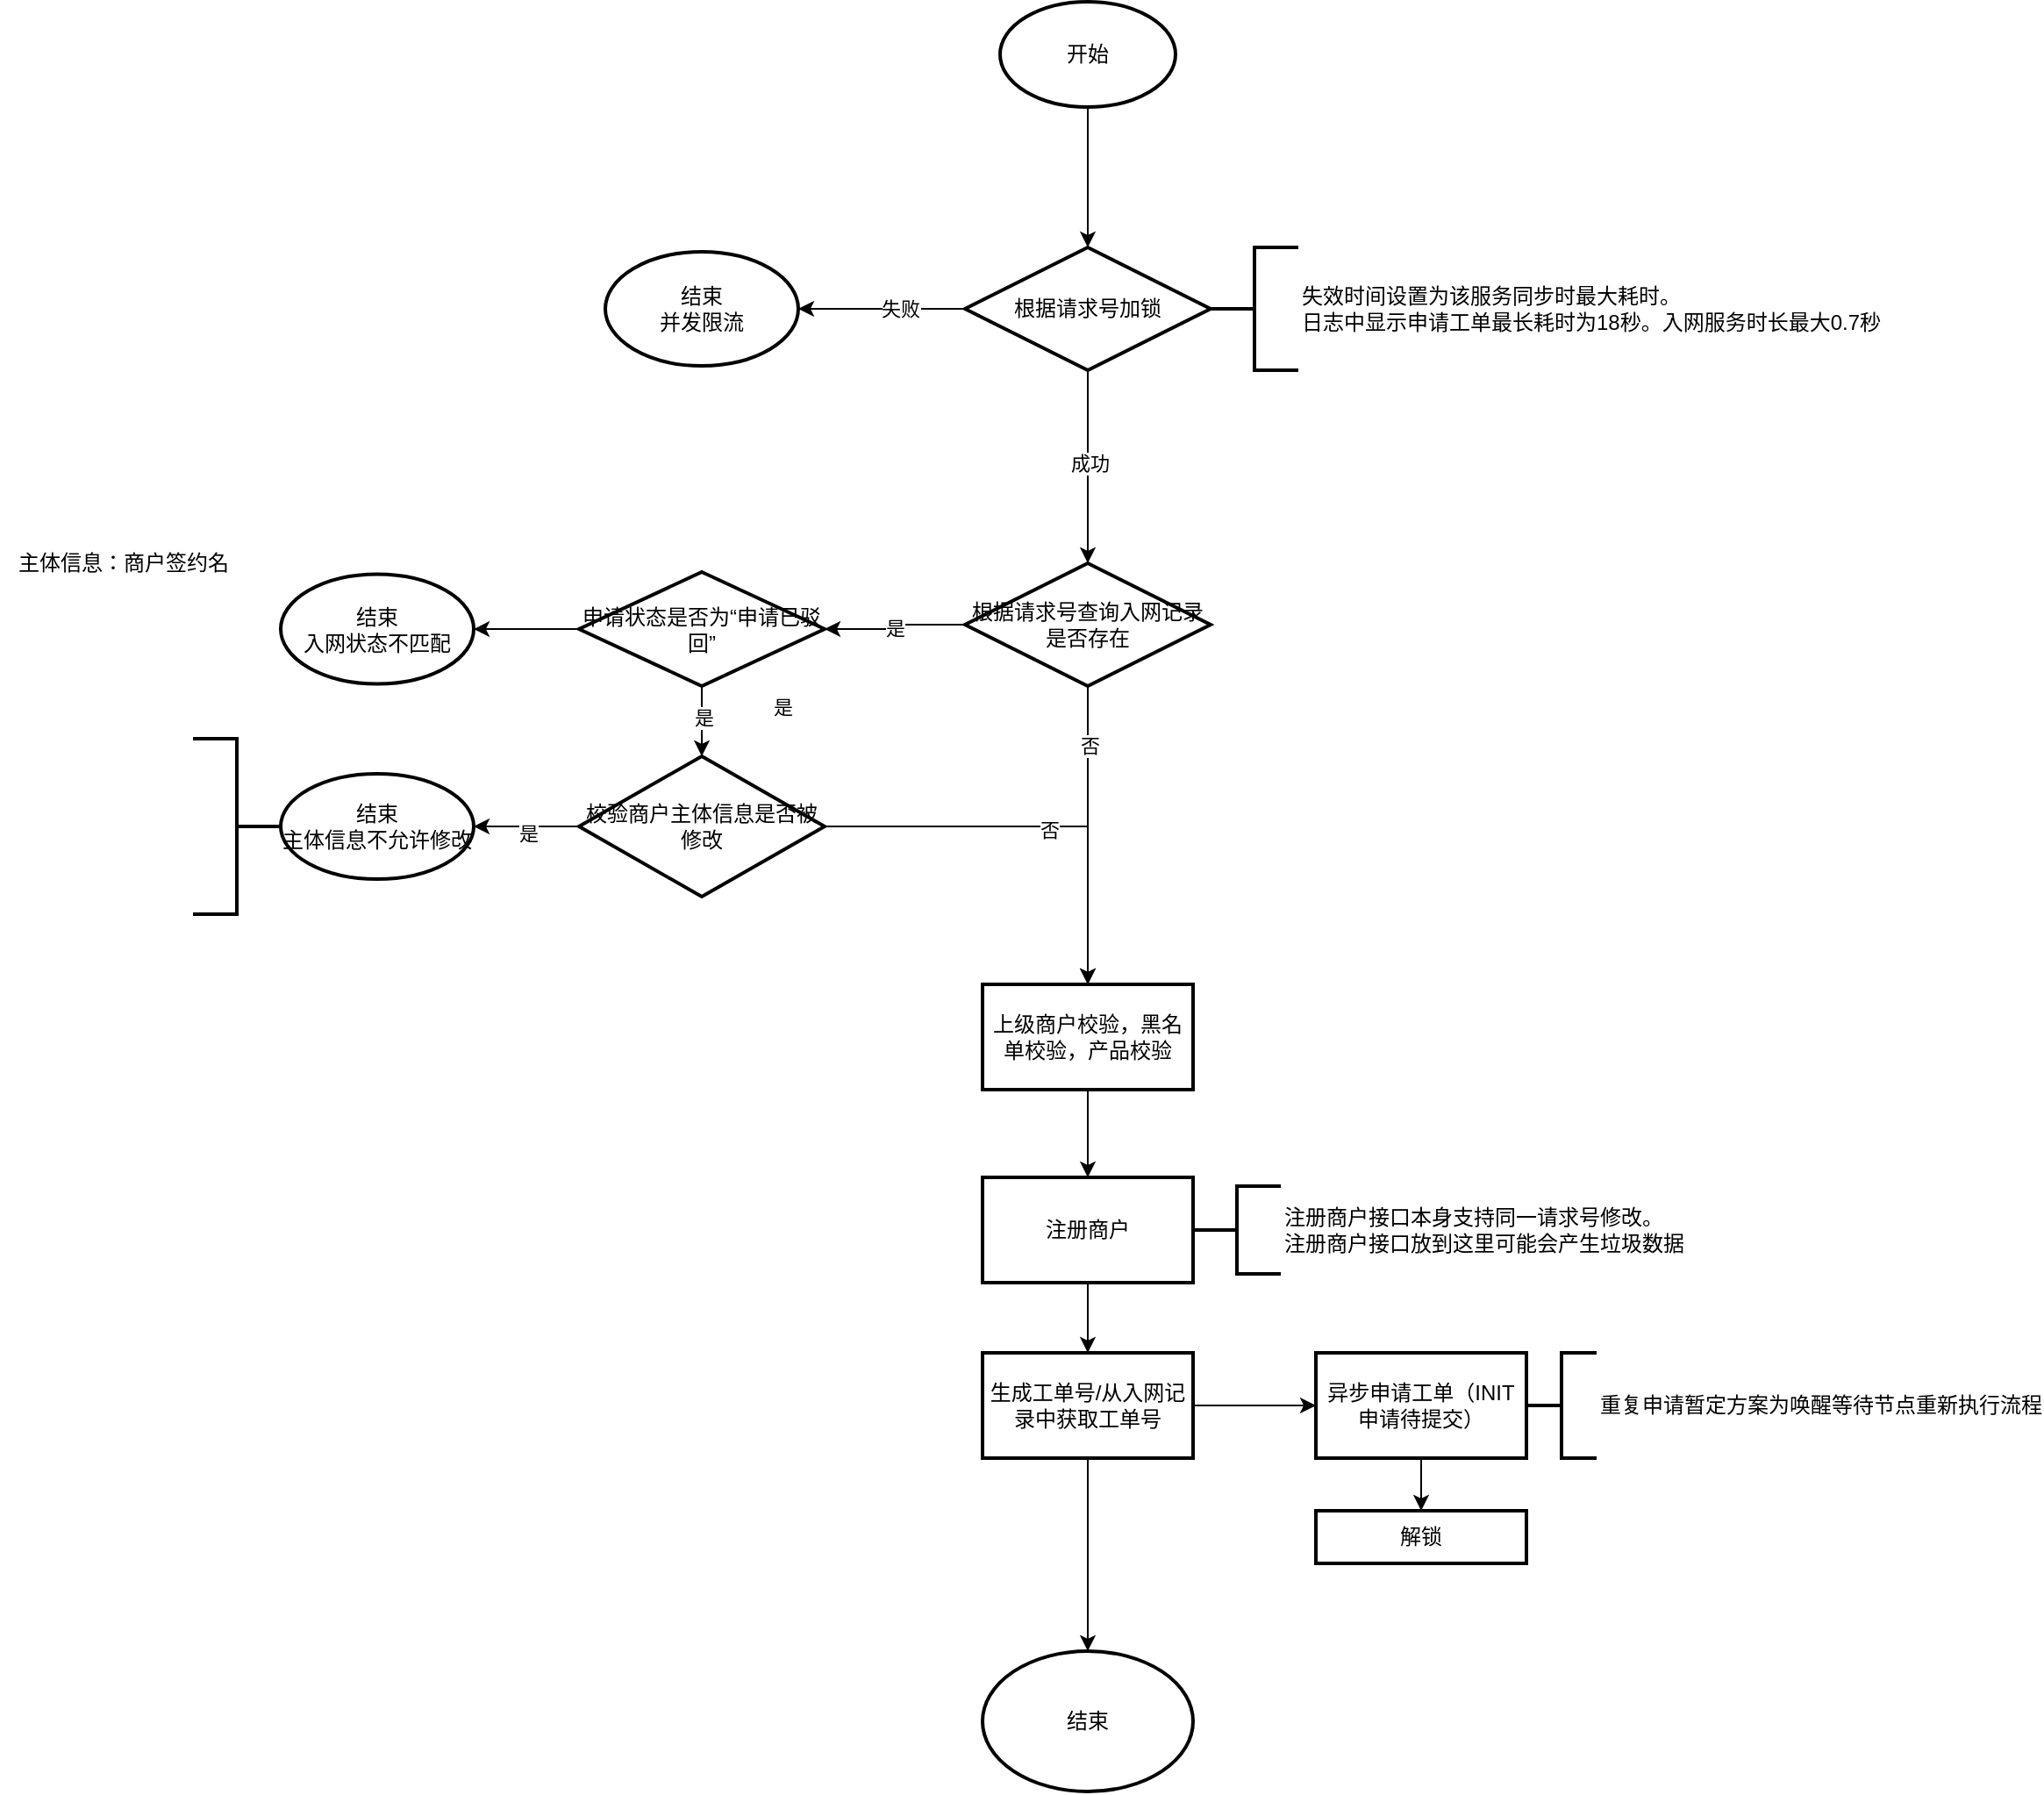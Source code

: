 <mxfile version="13.8.8" type="github">
  <diagram id="XCPZMHj8SuXuo62oUey4" name="亿企通迁移">
    <mxGraphModel dx="1634" dy="1685" grid="1" gridSize="10" guides="1" tooltips="1" connect="1" arrows="1" fold="1" page="1" pageScale="1" pageWidth="827" pageHeight="1169" math="0" shadow="0">
      <root>
        <mxCell id="0" />
        <mxCell id="1" parent="0" />
        <mxCell id="39Lvq84c3H4vdwFl3TJd-32" value="" style="edgeStyle=orthogonalEdgeStyle;rounded=0;orthogonalLoop=1;jettySize=auto;html=1;" edge="1" parent="1" source="39Lvq84c3H4vdwFl3TJd-1" target="39Lvq84c3H4vdwFl3TJd-33">
          <mxGeometry relative="1" as="geometry">
            <mxPoint x="350" y="-140" as="targetPoint" />
          </mxGeometry>
        </mxCell>
        <mxCell id="39Lvq84c3H4vdwFl3TJd-1" value="开始" style="strokeWidth=2;html=1;shape=mxgraph.flowchart.start_1;whiteSpace=wrap;" vertex="1" parent="1">
          <mxGeometry x="300" y="-160" width="100" height="60" as="geometry" />
        </mxCell>
        <mxCell id="39Lvq84c3H4vdwFl3TJd-5" value="" style="edgeStyle=orthogonalEdgeStyle;rounded=0;orthogonalLoop=1;jettySize=auto;html=1;" edge="1" parent="1" source="39Lvq84c3H4vdwFl3TJd-2" target="39Lvq84c3H4vdwFl3TJd-4">
          <mxGeometry relative="1" as="geometry" />
        </mxCell>
        <mxCell id="39Lvq84c3H4vdwFl3TJd-2" value="上级商户校验，黑名单校验，产品校验" style="whiteSpace=wrap;html=1;strokeWidth=2;" vertex="1" parent="1">
          <mxGeometry x="290" y="400" width="120" height="60" as="geometry" />
        </mxCell>
        <mxCell id="39Lvq84c3H4vdwFl3TJd-8" value="" style="edgeStyle=orthogonalEdgeStyle;rounded=0;orthogonalLoop=1;jettySize=auto;html=1;" edge="1" parent="1" source="39Lvq84c3H4vdwFl3TJd-4" target="39Lvq84c3H4vdwFl3TJd-7">
          <mxGeometry relative="1" as="geometry" />
        </mxCell>
        <mxCell id="39Lvq84c3H4vdwFl3TJd-4" value="注册商户" style="whiteSpace=wrap;html=1;strokeWidth=2;" vertex="1" parent="1">
          <mxGeometry x="290" y="510" width="120" height="60" as="geometry" />
        </mxCell>
        <mxCell id="39Lvq84c3H4vdwFl3TJd-70" style="edgeStyle=orthogonalEdgeStyle;rounded=0;orthogonalLoop=1;jettySize=auto;html=1;exitX=0.5;exitY=1;exitDx=0;exitDy=0;" edge="1" parent="1" source="39Lvq84c3H4vdwFl3TJd-7" target="39Lvq84c3H4vdwFl3TJd-11">
          <mxGeometry relative="1" as="geometry" />
        </mxCell>
        <mxCell id="39Lvq84c3H4vdwFl3TJd-75" value="" style="edgeStyle=orthogonalEdgeStyle;rounded=0;orthogonalLoop=1;jettySize=auto;html=1;" edge="1" parent="1" source="39Lvq84c3H4vdwFl3TJd-7" target="39Lvq84c3H4vdwFl3TJd-9">
          <mxGeometry relative="1" as="geometry" />
        </mxCell>
        <mxCell id="39Lvq84c3H4vdwFl3TJd-7" value="生成工单号/从入网记录中获取工单号" style="whiteSpace=wrap;html=1;strokeWidth=2;" vertex="1" parent="1">
          <mxGeometry x="290" y="610" width="120" height="60" as="geometry" />
        </mxCell>
        <mxCell id="39Lvq84c3H4vdwFl3TJd-72" value="" style="edgeStyle=orthogonalEdgeStyle;rounded=0;orthogonalLoop=1;jettySize=auto;html=1;" edge="1" parent="1" source="39Lvq84c3H4vdwFl3TJd-9" target="39Lvq84c3H4vdwFl3TJd-71">
          <mxGeometry relative="1" as="geometry" />
        </mxCell>
        <mxCell id="39Lvq84c3H4vdwFl3TJd-9" value="异步申请工单（INIT申请待提交）" style="whiteSpace=wrap;html=1;strokeWidth=2;" vertex="1" parent="1">
          <mxGeometry x="480" y="610" width="120" height="60" as="geometry" />
        </mxCell>
        <mxCell id="39Lvq84c3H4vdwFl3TJd-11" value="结束" style="ellipse;whiteSpace=wrap;html=1;strokeWidth=2;" vertex="1" parent="1">
          <mxGeometry x="290" y="780" width="120" height="80" as="geometry" />
        </mxCell>
        <mxCell id="39Lvq84c3H4vdwFl3TJd-22" value="" style="edgeStyle=orthogonalEdgeStyle;rounded=0;orthogonalLoop=1;jettySize=auto;html=1;" edge="1" parent="1" source="39Lvq84c3H4vdwFl3TJd-18" target="39Lvq84c3H4vdwFl3TJd-25">
          <mxGeometry relative="1" as="geometry">
            <mxPoint x="510" y="195" as="targetPoint" />
          </mxGeometry>
        </mxCell>
        <mxCell id="39Lvq84c3H4vdwFl3TJd-23" value="是" style="edgeLabel;html=1;align=center;verticalAlign=middle;resizable=0;points=[];" vertex="1" connectable="0" parent="39Lvq84c3H4vdwFl3TJd-22">
          <mxGeometry x="0.044" y="-1" relative="1" as="geometry">
            <mxPoint as="offset" />
          </mxGeometry>
        </mxCell>
        <mxCell id="39Lvq84c3H4vdwFl3TJd-59" style="edgeStyle=orthogonalEdgeStyle;rounded=0;orthogonalLoop=1;jettySize=auto;html=1;exitX=0.5;exitY=1;exitDx=0;exitDy=0;exitPerimeter=0;entryX=0.5;entryY=0;entryDx=0;entryDy=0;" edge="1" parent="1" source="39Lvq84c3H4vdwFl3TJd-18" target="39Lvq84c3H4vdwFl3TJd-2">
          <mxGeometry relative="1" as="geometry" />
        </mxCell>
        <mxCell id="39Lvq84c3H4vdwFl3TJd-60" value="否" style="edgeLabel;html=1;align=center;verticalAlign=middle;resizable=0;points=[];" vertex="1" connectable="0" parent="39Lvq84c3H4vdwFl3TJd-59">
          <mxGeometry x="-0.6" y="1" relative="1" as="geometry">
            <mxPoint as="offset" />
          </mxGeometry>
        </mxCell>
        <mxCell id="39Lvq84c3H4vdwFl3TJd-18" value="根据请求号查询入网记录是否存在" style="strokeWidth=2;html=1;shape=mxgraph.flowchart.decision;whiteSpace=wrap;" vertex="1" parent="1">
          <mxGeometry x="280" y="160" width="140" height="70" as="geometry" />
        </mxCell>
        <mxCell id="39Lvq84c3H4vdwFl3TJd-26" style="edgeStyle=orthogonalEdgeStyle;rounded=0;orthogonalLoop=1;jettySize=auto;html=1;exitX=0.5;exitY=1;exitDx=0;exitDy=0;exitPerimeter=0;entryX=0.5;entryY=0;entryDx=0;entryDy=0;entryPerimeter=0;" edge="1" parent="1" source="39Lvq84c3H4vdwFl3TJd-25" target="39Lvq84c3H4vdwFl3TJd-48">
          <mxGeometry relative="1" as="geometry">
            <mxPoint x="240" y="320" as="targetPoint" />
          </mxGeometry>
        </mxCell>
        <mxCell id="39Lvq84c3H4vdwFl3TJd-27" value="是" style="edgeLabel;html=1;align=center;verticalAlign=middle;resizable=0;points=[];" vertex="1" connectable="0" parent="39Lvq84c3H4vdwFl3TJd-26">
          <mxGeometry x="-0.408" y="46" relative="1" as="geometry">
            <mxPoint as="offset" />
          </mxGeometry>
        </mxCell>
        <mxCell id="39Lvq84c3H4vdwFl3TJd-49" value="是" style="edgeLabel;html=1;align=center;verticalAlign=middle;resizable=0;points=[];" vertex="1" connectable="0" parent="39Lvq84c3H4vdwFl3TJd-26">
          <mxGeometry x="-0.092" y="1" relative="1" as="geometry">
            <mxPoint as="offset" />
          </mxGeometry>
        </mxCell>
        <mxCell id="39Lvq84c3H4vdwFl3TJd-43" value="" style="edgeStyle=orthogonalEdgeStyle;rounded=0;orthogonalLoop=1;jettySize=auto;html=1;" edge="1" parent="1" source="39Lvq84c3H4vdwFl3TJd-25" target="39Lvq84c3H4vdwFl3TJd-42">
          <mxGeometry relative="1" as="geometry" />
        </mxCell>
        <mxCell id="39Lvq84c3H4vdwFl3TJd-25" value="申请状态是否为“申请已驳回”" style="strokeWidth=2;html=1;shape=mxgraph.flowchart.decision;whiteSpace=wrap;" vertex="1" parent="1">
          <mxGeometry x="60" y="165" width="140" height="65" as="geometry" />
        </mxCell>
        <mxCell id="39Lvq84c3H4vdwFl3TJd-38" value="" style="edgeStyle=orthogonalEdgeStyle;rounded=0;orthogonalLoop=1;jettySize=auto;html=1;" edge="1" parent="1" source="39Lvq84c3H4vdwFl3TJd-33" target="39Lvq84c3H4vdwFl3TJd-37">
          <mxGeometry relative="1" as="geometry" />
        </mxCell>
        <mxCell id="39Lvq84c3H4vdwFl3TJd-39" value="失败" style="edgeLabel;html=1;align=center;verticalAlign=middle;resizable=0;points=[];" vertex="1" connectable="0" parent="39Lvq84c3H4vdwFl3TJd-38">
          <mxGeometry x="-0.225" relative="1" as="geometry">
            <mxPoint as="offset" />
          </mxGeometry>
        </mxCell>
        <mxCell id="39Lvq84c3H4vdwFl3TJd-66" value="" style="edgeStyle=orthogonalEdgeStyle;rounded=0;orthogonalLoop=1;jettySize=auto;html=1;entryX=0.5;entryY=0;entryDx=0;entryDy=0;entryPerimeter=0;" edge="1" parent="1" source="39Lvq84c3H4vdwFl3TJd-33" target="39Lvq84c3H4vdwFl3TJd-18">
          <mxGeometry relative="1" as="geometry">
            <mxPoint x="350" y="130" as="targetPoint" />
          </mxGeometry>
        </mxCell>
        <mxCell id="39Lvq84c3H4vdwFl3TJd-68" value="成功" style="edgeLabel;html=1;align=center;verticalAlign=middle;resizable=0;points=[];" vertex="1" connectable="0" parent="39Lvq84c3H4vdwFl3TJd-66">
          <mxGeometry x="-0.033" y="1" relative="1" as="geometry">
            <mxPoint as="offset" />
          </mxGeometry>
        </mxCell>
        <mxCell id="39Lvq84c3H4vdwFl3TJd-33" value="根据请求号加锁" style="strokeWidth=2;html=1;shape=mxgraph.flowchart.decision;whiteSpace=wrap;" vertex="1" parent="1">
          <mxGeometry x="280" y="-20" width="140" height="70" as="geometry" />
        </mxCell>
        <mxCell id="39Lvq84c3H4vdwFl3TJd-34" value="失效时间设置为该服务同步时最大耗时。&lt;br&gt;日志中显示申请工单最长耗时为18秒。入网服务时长最大0.7秒" style="strokeWidth=2;html=1;shape=mxgraph.flowchart.annotation_2;align=left;labelPosition=right;pointerEvents=1;" vertex="1" parent="1">
          <mxGeometry x="420" y="-20" width="50" height="70" as="geometry" />
        </mxCell>
        <mxCell id="39Lvq84c3H4vdwFl3TJd-37" value="结束&lt;br&gt;并发限流" style="ellipse;whiteSpace=wrap;html=1;strokeWidth=2;" vertex="1" parent="1">
          <mxGeometry x="75" y="-17.5" width="110" height="65" as="geometry" />
        </mxCell>
        <mxCell id="39Lvq84c3H4vdwFl3TJd-42" value="结束&lt;br&gt;入网状态不匹配" style="ellipse;whiteSpace=wrap;html=1;strokeWidth=2;" vertex="1" parent="1">
          <mxGeometry x="-110" y="166.25" width="110" height="62.5" as="geometry" />
        </mxCell>
        <mxCell id="39Lvq84c3H4vdwFl3TJd-44" value="注册商户接口本身支持同一请求号修改。&lt;br&gt;注册商户接口放到这里可能会产生垃圾数据" style="strokeWidth=2;html=1;shape=mxgraph.flowchart.annotation_2;align=left;labelPosition=right;pointerEvents=1;" vertex="1" parent="1">
          <mxGeometry x="410" y="515" width="50" height="50" as="geometry" />
        </mxCell>
        <mxCell id="39Lvq84c3H4vdwFl3TJd-51" value="" style="edgeStyle=orthogonalEdgeStyle;rounded=0;orthogonalLoop=1;jettySize=auto;html=1;" edge="1" parent="1" source="39Lvq84c3H4vdwFl3TJd-48" target="39Lvq84c3H4vdwFl3TJd-50">
          <mxGeometry relative="1" as="geometry" />
        </mxCell>
        <mxCell id="39Lvq84c3H4vdwFl3TJd-52" value="是" style="edgeLabel;html=1;align=center;verticalAlign=middle;resizable=0;points=[];" vertex="1" connectable="0" parent="39Lvq84c3H4vdwFl3TJd-51">
          <mxGeometry x="-0.022" y="4" relative="1" as="geometry">
            <mxPoint as="offset" />
          </mxGeometry>
        </mxCell>
        <mxCell id="39Lvq84c3H4vdwFl3TJd-53" value="" style="edgeStyle=orthogonalEdgeStyle;rounded=0;orthogonalLoop=1;jettySize=auto;html=1;" edge="1" parent="1" source="39Lvq84c3H4vdwFl3TJd-48" target="39Lvq84c3H4vdwFl3TJd-2">
          <mxGeometry relative="1" as="geometry" />
        </mxCell>
        <mxCell id="39Lvq84c3H4vdwFl3TJd-54" value="否" style="edgeLabel;html=1;align=center;verticalAlign=middle;resizable=0;points=[];" vertex="1" connectable="0" parent="39Lvq84c3H4vdwFl3TJd-53">
          <mxGeometry x="0.067" y="-2" relative="1" as="geometry">
            <mxPoint as="offset" />
          </mxGeometry>
        </mxCell>
        <mxCell id="39Lvq84c3H4vdwFl3TJd-48" value="校验商户主体信息是否被修改" style="strokeWidth=2;html=1;shape=mxgraph.flowchart.decision;whiteSpace=wrap;" vertex="1" parent="1">
          <mxGeometry x="60" y="270" width="140" height="80" as="geometry" />
        </mxCell>
        <mxCell id="39Lvq84c3H4vdwFl3TJd-50" value="结束&lt;br&gt;主体信息不允许修改" style="ellipse;whiteSpace=wrap;html=1;strokeWidth=2;" vertex="1" parent="1">
          <mxGeometry x="-110" y="280" width="110" height="60" as="geometry" />
        </mxCell>
        <mxCell id="39Lvq84c3H4vdwFl3TJd-55" value="重复申请暂定方案为唤醒等待节点重新执行流程" style="strokeWidth=2;html=1;shape=mxgraph.flowchart.annotation_2;align=left;labelPosition=right;pointerEvents=1;" vertex="1" parent="1">
          <mxGeometry x="600" y="610" width="40" height="60" as="geometry" />
        </mxCell>
        <mxCell id="39Lvq84c3H4vdwFl3TJd-61" value="" style="strokeWidth=2;html=1;shape=mxgraph.flowchart.annotation_2;align=left;labelPosition=right;pointerEvents=1;direction=west;" vertex="1" parent="1">
          <mxGeometry x="-160" y="260" width="50" height="100" as="geometry" />
        </mxCell>
        <mxCell id="39Lvq84c3H4vdwFl3TJd-64" value="主体信息：商户签约名" style="text;html=1;align=center;verticalAlign=middle;resizable=0;points=[];autosize=1;" vertex="1" parent="1">
          <mxGeometry x="-270" y="150" width="140" height="20" as="geometry" />
        </mxCell>
        <mxCell id="39Lvq84c3H4vdwFl3TJd-71" value="解锁" style="whiteSpace=wrap;html=1;strokeWidth=2;" vertex="1" parent="1">
          <mxGeometry x="480" y="700" width="120" height="30" as="geometry" />
        </mxCell>
      </root>
    </mxGraphModel>
  </diagram>
</mxfile>
